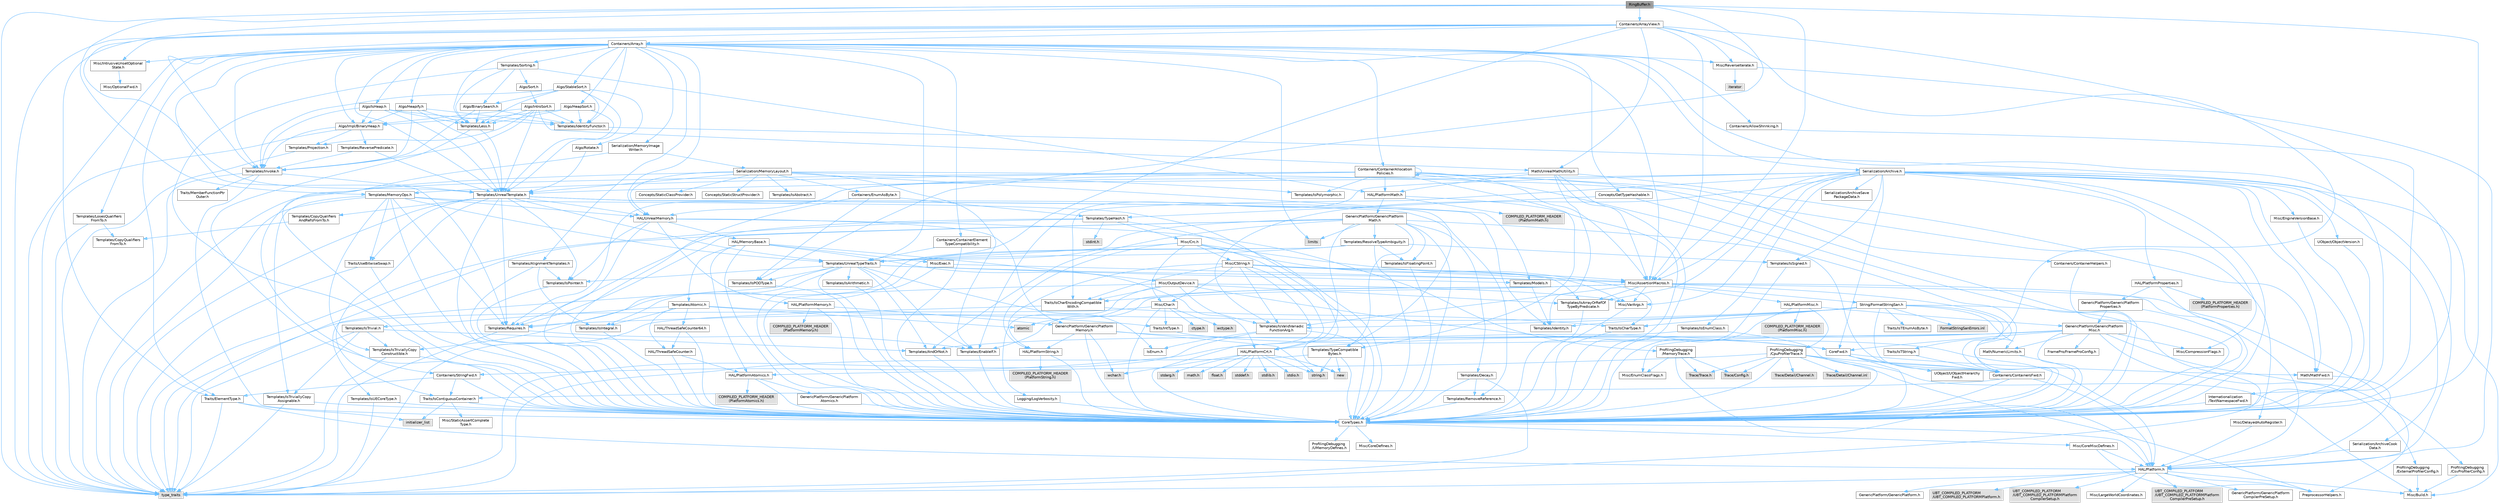 digraph "RingBuffer.h"
{
 // INTERACTIVE_SVG=YES
 // LATEX_PDF_SIZE
  bgcolor="transparent";
  edge [fontname=Helvetica,fontsize=10,labelfontname=Helvetica,labelfontsize=10];
  node [fontname=Helvetica,fontsize=10,shape=box,height=0.2,width=0.4];
  Node1 [id="Node000001",label="RingBuffer.h",height=0.2,width=0.4,color="gray40", fillcolor="grey60", style="filled", fontcolor="black",tooltip=" "];
  Node1 -> Node2 [id="edge1_Node000001_Node000002",color="steelblue1",style="solid",tooltip=" "];
  Node2 [id="Node000002",label="CoreTypes.h",height=0.2,width=0.4,color="grey40", fillcolor="white", style="filled",URL="$dc/dec/CoreTypes_8h.html",tooltip=" "];
  Node2 -> Node3 [id="edge2_Node000002_Node000003",color="steelblue1",style="solid",tooltip=" "];
  Node3 [id="Node000003",label="HAL/Platform.h",height=0.2,width=0.4,color="grey40", fillcolor="white", style="filled",URL="$d9/dd0/Platform_8h.html",tooltip=" "];
  Node3 -> Node4 [id="edge3_Node000003_Node000004",color="steelblue1",style="solid",tooltip=" "];
  Node4 [id="Node000004",label="Misc/Build.h",height=0.2,width=0.4,color="grey40", fillcolor="white", style="filled",URL="$d3/dbb/Build_8h.html",tooltip=" "];
  Node3 -> Node5 [id="edge4_Node000003_Node000005",color="steelblue1",style="solid",tooltip=" "];
  Node5 [id="Node000005",label="Misc/LargeWorldCoordinates.h",height=0.2,width=0.4,color="grey40", fillcolor="white", style="filled",URL="$d2/dcb/LargeWorldCoordinates_8h.html",tooltip=" "];
  Node3 -> Node6 [id="edge5_Node000003_Node000006",color="steelblue1",style="solid",tooltip=" "];
  Node6 [id="Node000006",label="type_traits",height=0.2,width=0.4,color="grey60", fillcolor="#E0E0E0", style="filled",tooltip=" "];
  Node3 -> Node7 [id="edge6_Node000003_Node000007",color="steelblue1",style="solid",tooltip=" "];
  Node7 [id="Node000007",label="PreprocessorHelpers.h",height=0.2,width=0.4,color="grey40", fillcolor="white", style="filled",URL="$db/ddb/PreprocessorHelpers_8h.html",tooltip=" "];
  Node3 -> Node8 [id="edge7_Node000003_Node000008",color="steelblue1",style="solid",tooltip=" "];
  Node8 [id="Node000008",label="UBT_COMPILED_PLATFORM\l/UBT_COMPILED_PLATFORMPlatform\lCompilerPreSetup.h",height=0.2,width=0.4,color="grey60", fillcolor="#E0E0E0", style="filled",tooltip=" "];
  Node3 -> Node9 [id="edge8_Node000003_Node000009",color="steelblue1",style="solid",tooltip=" "];
  Node9 [id="Node000009",label="GenericPlatform/GenericPlatform\lCompilerPreSetup.h",height=0.2,width=0.4,color="grey40", fillcolor="white", style="filled",URL="$d9/dc8/GenericPlatformCompilerPreSetup_8h.html",tooltip=" "];
  Node3 -> Node10 [id="edge9_Node000003_Node000010",color="steelblue1",style="solid",tooltip=" "];
  Node10 [id="Node000010",label="GenericPlatform/GenericPlatform.h",height=0.2,width=0.4,color="grey40", fillcolor="white", style="filled",URL="$d6/d84/GenericPlatform_8h.html",tooltip=" "];
  Node3 -> Node11 [id="edge10_Node000003_Node000011",color="steelblue1",style="solid",tooltip=" "];
  Node11 [id="Node000011",label="UBT_COMPILED_PLATFORM\l/UBT_COMPILED_PLATFORMPlatform.h",height=0.2,width=0.4,color="grey60", fillcolor="#E0E0E0", style="filled",tooltip=" "];
  Node3 -> Node12 [id="edge11_Node000003_Node000012",color="steelblue1",style="solid",tooltip=" "];
  Node12 [id="Node000012",label="UBT_COMPILED_PLATFORM\l/UBT_COMPILED_PLATFORMPlatform\lCompilerSetup.h",height=0.2,width=0.4,color="grey60", fillcolor="#E0E0E0", style="filled",tooltip=" "];
  Node2 -> Node13 [id="edge12_Node000002_Node000013",color="steelblue1",style="solid",tooltip=" "];
  Node13 [id="Node000013",label="ProfilingDebugging\l/UMemoryDefines.h",height=0.2,width=0.4,color="grey40", fillcolor="white", style="filled",URL="$d2/da2/UMemoryDefines_8h.html",tooltip=" "];
  Node2 -> Node14 [id="edge13_Node000002_Node000014",color="steelblue1",style="solid",tooltip=" "];
  Node14 [id="Node000014",label="Misc/CoreMiscDefines.h",height=0.2,width=0.4,color="grey40", fillcolor="white", style="filled",URL="$da/d38/CoreMiscDefines_8h.html",tooltip=" "];
  Node14 -> Node3 [id="edge14_Node000014_Node000003",color="steelblue1",style="solid",tooltip=" "];
  Node14 -> Node7 [id="edge15_Node000014_Node000007",color="steelblue1",style="solid",tooltip=" "];
  Node2 -> Node15 [id="edge16_Node000002_Node000015",color="steelblue1",style="solid",tooltip=" "];
  Node15 [id="Node000015",label="Misc/CoreDefines.h",height=0.2,width=0.4,color="grey40", fillcolor="white", style="filled",URL="$d3/dd2/CoreDefines_8h.html",tooltip=" "];
  Node1 -> Node16 [id="edge17_Node000001_Node000016",color="steelblue1",style="solid",tooltip=" "];
  Node16 [id="Node000016",label="Misc/AssertionMacros.h",height=0.2,width=0.4,color="grey40", fillcolor="white", style="filled",URL="$d0/dfa/AssertionMacros_8h.html",tooltip=" "];
  Node16 -> Node2 [id="edge18_Node000016_Node000002",color="steelblue1",style="solid",tooltip=" "];
  Node16 -> Node3 [id="edge19_Node000016_Node000003",color="steelblue1",style="solid",tooltip=" "];
  Node16 -> Node17 [id="edge20_Node000016_Node000017",color="steelblue1",style="solid",tooltip=" "];
  Node17 [id="Node000017",label="HAL/PlatformMisc.h",height=0.2,width=0.4,color="grey40", fillcolor="white", style="filled",URL="$d0/df5/PlatformMisc_8h.html",tooltip=" "];
  Node17 -> Node2 [id="edge21_Node000017_Node000002",color="steelblue1",style="solid",tooltip=" "];
  Node17 -> Node18 [id="edge22_Node000017_Node000018",color="steelblue1",style="solid",tooltip=" "];
  Node18 [id="Node000018",label="GenericPlatform/GenericPlatform\lMisc.h",height=0.2,width=0.4,color="grey40", fillcolor="white", style="filled",URL="$db/d9a/GenericPlatformMisc_8h.html",tooltip=" "];
  Node18 -> Node19 [id="edge23_Node000018_Node000019",color="steelblue1",style="solid",tooltip=" "];
  Node19 [id="Node000019",label="Containers/StringFwd.h",height=0.2,width=0.4,color="grey40", fillcolor="white", style="filled",URL="$df/d37/StringFwd_8h.html",tooltip=" "];
  Node19 -> Node2 [id="edge24_Node000019_Node000002",color="steelblue1",style="solid",tooltip=" "];
  Node19 -> Node20 [id="edge25_Node000019_Node000020",color="steelblue1",style="solid",tooltip=" "];
  Node20 [id="Node000020",label="Traits/ElementType.h",height=0.2,width=0.4,color="grey40", fillcolor="white", style="filled",URL="$d5/d4f/ElementType_8h.html",tooltip=" "];
  Node20 -> Node3 [id="edge26_Node000020_Node000003",color="steelblue1",style="solid",tooltip=" "];
  Node20 -> Node21 [id="edge27_Node000020_Node000021",color="steelblue1",style="solid",tooltip=" "];
  Node21 [id="Node000021",label="initializer_list",height=0.2,width=0.4,color="grey60", fillcolor="#E0E0E0", style="filled",tooltip=" "];
  Node20 -> Node6 [id="edge28_Node000020_Node000006",color="steelblue1",style="solid",tooltip=" "];
  Node19 -> Node22 [id="edge29_Node000019_Node000022",color="steelblue1",style="solid",tooltip=" "];
  Node22 [id="Node000022",label="Traits/IsContiguousContainer.h",height=0.2,width=0.4,color="grey40", fillcolor="white", style="filled",URL="$d5/d3c/IsContiguousContainer_8h.html",tooltip=" "];
  Node22 -> Node2 [id="edge30_Node000022_Node000002",color="steelblue1",style="solid",tooltip=" "];
  Node22 -> Node23 [id="edge31_Node000022_Node000023",color="steelblue1",style="solid",tooltip=" "];
  Node23 [id="Node000023",label="Misc/StaticAssertComplete\lType.h",height=0.2,width=0.4,color="grey40", fillcolor="white", style="filled",URL="$d5/d4e/StaticAssertCompleteType_8h.html",tooltip=" "];
  Node22 -> Node21 [id="edge32_Node000022_Node000021",color="steelblue1",style="solid",tooltip=" "];
  Node18 -> Node24 [id="edge33_Node000018_Node000024",color="steelblue1",style="solid",tooltip=" "];
  Node24 [id="Node000024",label="CoreFwd.h",height=0.2,width=0.4,color="grey40", fillcolor="white", style="filled",URL="$d1/d1e/CoreFwd_8h.html",tooltip=" "];
  Node24 -> Node2 [id="edge34_Node000024_Node000002",color="steelblue1",style="solid",tooltip=" "];
  Node24 -> Node25 [id="edge35_Node000024_Node000025",color="steelblue1",style="solid",tooltip=" "];
  Node25 [id="Node000025",label="Containers/ContainersFwd.h",height=0.2,width=0.4,color="grey40", fillcolor="white", style="filled",URL="$d4/d0a/ContainersFwd_8h.html",tooltip=" "];
  Node25 -> Node3 [id="edge36_Node000025_Node000003",color="steelblue1",style="solid",tooltip=" "];
  Node25 -> Node2 [id="edge37_Node000025_Node000002",color="steelblue1",style="solid",tooltip=" "];
  Node25 -> Node22 [id="edge38_Node000025_Node000022",color="steelblue1",style="solid",tooltip=" "];
  Node24 -> Node26 [id="edge39_Node000024_Node000026",color="steelblue1",style="solid",tooltip=" "];
  Node26 [id="Node000026",label="Math/MathFwd.h",height=0.2,width=0.4,color="grey40", fillcolor="white", style="filled",URL="$d2/d10/MathFwd_8h.html",tooltip=" "];
  Node26 -> Node3 [id="edge40_Node000026_Node000003",color="steelblue1",style="solid",tooltip=" "];
  Node24 -> Node27 [id="edge41_Node000024_Node000027",color="steelblue1",style="solid",tooltip=" "];
  Node27 [id="Node000027",label="UObject/UObjectHierarchy\lFwd.h",height=0.2,width=0.4,color="grey40", fillcolor="white", style="filled",URL="$d3/d13/UObjectHierarchyFwd_8h.html",tooltip=" "];
  Node18 -> Node2 [id="edge42_Node000018_Node000002",color="steelblue1",style="solid",tooltip=" "];
  Node18 -> Node28 [id="edge43_Node000018_Node000028",color="steelblue1",style="solid",tooltip=" "];
  Node28 [id="Node000028",label="FramePro/FrameProConfig.h",height=0.2,width=0.4,color="grey40", fillcolor="white", style="filled",URL="$d7/d90/FrameProConfig_8h.html",tooltip=" "];
  Node18 -> Node29 [id="edge44_Node000018_Node000029",color="steelblue1",style="solid",tooltip=" "];
  Node29 [id="Node000029",label="HAL/PlatformCrt.h",height=0.2,width=0.4,color="grey40", fillcolor="white", style="filled",URL="$d8/d75/PlatformCrt_8h.html",tooltip=" "];
  Node29 -> Node30 [id="edge45_Node000029_Node000030",color="steelblue1",style="solid",tooltip=" "];
  Node30 [id="Node000030",label="new",height=0.2,width=0.4,color="grey60", fillcolor="#E0E0E0", style="filled",tooltip=" "];
  Node29 -> Node31 [id="edge46_Node000029_Node000031",color="steelblue1",style="solid",tooltip=" "];
  Node31 [id="Node000031",label="wchar.h",height=0.2,width=0.4,color="grey60", fillcolor="#E0E0E0", style="filled",tooltip=" "];
  Node29 -> Node32 [id="edge47_Node000029_Node000032",color="steelblue1",style="solid",tooltip=" "];
  Node32 [id="Node000032",label="stddef.h",height=0.2,width=0.4,color="grey60", fillcolor="#E0E0E0", style="filled",tooltip=" "];
  Node29 -> Node33 [id="edge48_Node000029_Node000033",color="steelblue1",style="solid",tooltip=" "];
  Node33 [id="Node000033",label="stdlib.h",height=0.2,width=0.4,color="grey60", fillcolor="#E0E0E0", style="filled",tooltip=" "];
  Node29 -> Node34 [id="edge49_Node000029_Node000034",color="steelblue1",style="solid",tooltip=" "];
  Node34 [id="Node000034",label="stdio.h",height=0.2,width=0.4,color="grey60", fillcolor="#E0E0E0", style="filled",tooltip=" "];
  Node29 -> Node35 [id="edge50_Node000029_Node000035",color="steelblue1",style="solid",tooltip=" "];
  Node35 [id="Node000035",label="stdarg.h",height=0.2,width=0.4,color="grey60", fillcolor="#E0E0E0", style="filled",tooltip=" "];
  Node29 -> Node36 [id="edge51_Node000029_Node000036",color="steelblue1",style="solid",tooltip=" "];
  Node36 [id="Node000036",label="math.h",height=0.2,width=0.4,color="grey60", fillcolor="#E0E0E0", style="filled",tooltip=" "];
  Node29 -> Node37 [id="edge52_Node000029_Node000037",color="steelblue1",style="solid",tooltip=" "];
  Node37 [id="Node000037",label="float.h",height=0.2,width=0.4,color="grey60", fillcolor="#E0E0E0", style="filled",tooltip=" "];
  Node29 -> Node38 [id="edge53_Node000029_Node000038",color="steelblue1",style="solid",tooltip=" "];
  Node38 [id="Node000038",label="string.h",height=0.2,width=0.4,color="grey60", fillcolor="#E0E0E0", style="filled",tooltip=" "];
  Node18 -> Node39 [id="edge54_Node000018_Node000039",color="steelblue1",style="solid",tooltip=" "];
  Node39 [id="Node000039",label="Math/NumericLimits.h",height=0.2,width=0.4,color="grey40", fillcolor="white", style="filled",URL="$df/d1b/NumericLimits_8h.html",tooltip=" "];
  Node39 -> Node2 [id="edge55_Node000039_Node000002",color="steelblue1",style="solid",tooltip=" "];
  Node18 -> Node40 [id="edge56_Node000018_Node000040",color="steelblue1",style="solid",tooltip=" "];
  Node40 [id="Node000040",label="Misc/CompressionFlags.h",height=0.2,width=0.4,color="grey40", fillcolor="white", style="filled",URL="$d9/d76/CompressionFlags_8h.html",tooltip=" "];
  Node18 -> Node41 [id="edge57_Node000018_Node000041",color="steelblue1",style="solid",tooltip=" "];
  Node41 [id="Node000041",label="Misc/EnumClassFlags.h",height=0.2,width=0.4,color="grey40", fillcolor="white", style="filled",URL="$d8/de7/EnumClassFlags_8h.html",tooltip=" "];
  Node18 -> Node42 [id="edge58_Node000018_Node000042",color="steelblue1",style="solid",tooltip=" "];
  Node42 [id="Node000042",label="ProfilingDebugging\l/CsvProfilerConfig.h",height=0.2,width=0.4,color="grey40", fillcolor="white", style="filled",URL="$d3/d88/CsvProfilerConfig_8h.html",tooltip=" "];
  Node42 -> Node4 [id="edge59_Node000042_Node000004",color="steelblue1",style="solid",tooltip=" "];
  Node18 -> Node43 [id="edge60_Node000018_Node000043",color="steelblue1",style="solid",tooltip=" "];
  Node43 [id="Node000043",label="ProfilingDebugging\l/ExternalProfilerConfig.h",height=0.2,width=0.4,color="grey40", fillcolor="white", style="filled",URL="$d3/dbb/ExternalProfilerConfig_8h.html",tooltip=" "];
  Node43 -> Node4 [id="edge61_Node000043_Node000004",color="steelblue1",style="solid",tooltip=" "];
  Node17 -> Node44 [id="edge62_Node000017_Node000044",color="steelblue1",style="solid",tooltip=" "];
  Node44 [id="Node000044",label="COMPILED_PLATFORM_HEADER\l(PlatformMisc.h)",height=0.2,width=0.4,color="grey60", fillcolor="#E0E0E0", style="filled",tooltip=" "];
  Node17 -> Node45 [id="edge63_Node000017_Node000045",color="steelblue1",style="solid",tooltip=" "];
  Node45 [id="Node000045",label="ProfilingDebugging\l/CpuProfilerTrace.h",height=0.2,width=0.4,color="grey40", fillcolor="white", style="filled",URL="$da/dcb/CpuProfilerTrace_8h.html",tooltip=" "];
  Node45 -> Node2 [id="edge64_Node000045_Node000002",color="steelblue1",style="solid",tooltip=" "];
  Node45 -> Node25 [id="edge65_Node000045_Node000025",color="steelblue1",style="solid",tooltip=" "];
  Node45 -> Node46 [id="edge66_Node000045_Node000046",color="steelblue1",style="solid",tooltip=" "];
  Node46 [id="Node000046",label="HAL/PlatformAtomics.h",height=0.2,width=0.4,color="grey40", fillcolor="white", style="filled",URL="$d3/d36/PlatformAtomics_8h.html",tooltip=" "];
  Node46 -> Node2 [id="edge67_Node000046_Node000002",color="steelblue1",style="solid",tooltip=" "];
  Node46 -> Node47 [id="edge68_Node000046_Node000047",color="steelblue1",style="solid",tooltip=" "];
  Node47 [id="Node000047",label="GenericPlatform/GenericPlatform\lAtomics.h",height=0.2,width=0.4,color="grey40", fillcolor="white", style="filled",URL="$da/d72/GenericPlatformAtomics_8h.html",tooltip=" "];
  Node47 -> Node2 [id="edge69_Node000047_Node000002",color="steelblue1",style="solid",tooltip=" "];
  Node46 -> Node48 [id="edge70_Node000046_Node000048",color="steelblue1",style="solid",tooltip=" "];
  Node48 [id="Node000048",label="COMPILED_PLATFORM_HEADER\l(PlatformAtomics.h)",height=0.2,width=0.4,color="grey60", fillcolor="#E0E0E0", style="filled",tooltip=" "];
  Node45 -> Node7 [id="edge71_Node000045_Node000007",color="steelblue1",style="solid",tooltip=" "];
  Node45 -> Node4 [id="edge72_Node000045_Node000004",color="steelblue1",style="solid",tooltip=" "];
  Node45 -> Node49 [id="edge73_Node000045_Node000049",color="steelblue1",style="solid",tooltip=" "];
  Node49 [id="Node000049",label="Trace/Config.h",height=0.2,width=0.4,color="grey60", fillcolor="#E0E0E0", style="filled",tooltip=" "];
  Node45 -> Node50 [id="edge74_Node000045_Node000050",color="steelblue1",style="solid",tooltip=" "];
  Node50 [id="Node000050",label="Trace/Detail/Channel.h",height=0.2,width=0.4,color="grey60", fillcolor="#E0E0E0", style="filled",tooltip=" "];
  Node45 -> Node51 [id="edge75_Node000045_Node000051",color="steelblue1",style="solid",tooltip=" "];
  Node51 [id="Node000051",label="Trace/Detail/Channel.inl",height=0.2,width=0.4,color="grey60", fillcolor="#E0E0E0", style="filled",tooltip=" "];
  Node45 -> Node52 [id="edge76_Node000045_Node000052",color="steelblue1",style="solid",tooltip=" "];
  Node52 [id="Node000052",label="Trace/Trace.h",height=0.2,width=0.4,color="grey60", fillcolor="#E0E0E0", style="filled",tooltip=" "];
  Node16 -> Node7 [id="edge77_Node000016_Node000007",color="steelblue1",style="solid",tooltip=" "];
  Node16 -> Node53 [id="edge78_Node000016_Node000053",color="steelblue1",style="solid",tooltip=" "];
  Node53 [id="Node000053",label="Templates/EnableIf.h",height=0.2,width=0.4,color="grey40", fillcolor="white", style="filled",URL="$d7/d60/EnableIf_8h.html",tooltip=" "];
  Node53 -> Node2 [id="edge79_Node000053_Node000002",color="steelblue1",style="solid",tooltip=" "];
  Node16 -> Node54 [id="edge80_Node000016_Node000054",color="steelblue1",style="solid",tooltip=" "];
  Node54 [id="Node000054",label="Templates/IsArrayOrRefOf\lTypeByPredicate.h",height=0.2,width=0.4,color="grey40", fillcolor="white", style="filled",URL="$d6/da1/IsArrayOrRefOfTypeByPredicate_8h.html",tooltip=" "];
  Node54 -> Node2 [id="edge81_Node000054_Node000002",color="steelblue1",style="solid",tooltip=" "];
  Node16 -> Node55 [id="edge82_Node000016_Node000055",color="steelblue1",style="solid",tooltip=" "];
  Node55 [id="Node000055",label="Templates/IsValidVariadic\lFunctionArg.h",height=0.2,width=0.4,color="grey40", fillcolor="white", style="filled",URL="$d0/dc8/IsValidVariadicFunctionArg_8h.html",tooltip=" "];
  Node55 -> Node2 [id="edge83_Node000055_Node000002",color="steelblue1",style="solid",tooltip=" "];
  Node55 -> Node56 [id="edge84_Node000055_Node000056",color="steelblue1",style="solid",tooltip=" "];
  Node56 [id="Node000056",label="IsEnum.h",height=0.2,width=0.4,color="grey40", fillcolor="white", style="filled",URL="$d4/de5/IsEnum_8h.html",tooltip=" "];
  Node55 -> Node6 [id="edge85_Node000055_Node000006",color="steelblue1",style="solid",tooltip=" "];
  Node16 -> Node57 [id="edge86_Node000016_Node000057",color="steelblue1",style="solid",tooltip=" "];
  Node57 [id="Node000057",label="Traits/IsCharEncodingCompatible\lWith.h",height=0.2,width=0.4,color="grey40", fillcolor="white", style="filled",URL="$df/dd1/IsCharEncodingCompatibleWith_8h.html",tooltip=" "];
  Node57 -> Node6 [id="edge87_Node000057_Node000006",color="steelblue1",style="solid",tooltip=" "];
  Node57 -> Node58 [id="edge88_Node000057_Node000058",color="steelblue1",style="solid",tooltip=" "];
  Node58 [id="Node000058",label="Traits/IsCharType.h",height=0.2,width=0.4,color="grey40", fillcolor="white", style="filled",URL="$db/d51/IsCharType_8h.html",tooltip=" "];
  Node58 -> Node2 [id="edge89_Node000058_Node000002",color="steelblue1",style="solid",tooltip=" "];
  Node16 -> Node59 [id="edge90_Node000016_Node000059",color="steelblue1",style="solid",tooltip=" "];
  Node59 [id="Node000059",label="Misc/VarArgs.h",height=0.2,width=0.4,color="grey40", fillcolor="white", style="filled",URL="$d5/d6f/VarArgs_8h.html",tooltip=" "];
  Node59 -> Node2 [id="edge91_Node000059_Node000002",color="steelblue1",style="solid",tooltip=" "];
  Node16 -> Node60 [id="edge92_Node000016_Node000060",color="steelblue1",style="solid",tooltip=" "];
  Node60 [id="Node000060",label="String/FormatStringSan.h",height=0.2,width=0.4,color="grey40", fillcolor="white", style="filled",URL="$d3/d8b/FormatStringSan_8h.html",tooltip=" "];
  Node60 -> Node6 [id="edge93_Node000060_Node000006",color="steelblue1",style="solid",tooltip=" "];
  Node60 -> Node2 [id="edge94_Node000060_Node000002",color="steelblue1",style="solid",tooltip=" "];
  Node60 -> Node61 [id="edge95_Node000060_Node000061",color="steelblue1",style="solid",tooltip=" "];
  Node61 [id="Node000061",label="Templates/Requires.h",height=0.2,width=0.4,color="grey40", fillcolor="white", style="filled",URL="$dc/d96/Requires_8h.html",tooltip=" "];
  Node61 -> Node53 [id="edge96_Node000061_Node000053",color="steelblue1",style="solid",tooltip=" "];
  Node61 -> Node6 [id="edge97_Node000061_Node000006",color="steelblue1",style="solid",tooltip=" "];
  Node60 -> Node62 [id="edge98_Node000060_Node000062",color="steelblue1",style="solid",tooltip=" "];
  Node62 [id="Node000062",label="Templates/Identity.h",height=0.2,width=0.4,color="grey40", fillcolor="white", style="filled",URL="$d0/dd5/Identity_8h.html",tooltip=" "];
  Node60 -> Node55 [id="edge99_Node000060_Node000055",color="steelblue1",style="solid",tooltip=" "];
  Node60 -> Node58 [id="edge100_Node000060_Node000058",color="steelblue1",style="solid",tooltip=" "];
  Node60 -> Node63 [id="edge101_Node000060_Node000063",color="steelblue1",style="solid",tooltip=" "];
  Node63 [id="Node000063",label="Traits/IsTEnumAsByte.h",height=0.2,width=0.4,color="grey40", fillcolor="white", style="filled",URL="$d1/de6/IsTEnumAsByte_8h.html",tooltip=" "];
  Node60 -> Node64 [id="edge102_Node000060_Node000064",color="steelblue1",style="solid",tooltip=" "];
  Node64 [id="Node000064",label="Traits/IsTString.h",height=0.2,width=0.4,color="grey40", fillcolor="white", style="filled",URL="$d0/df8/IsTString_8h.html",tooltip=" "];
  Node64 -> Node25 [id="edge103_Node000064_Node000025",color="steelblue1",style="solid",tooltip=" "];
  Node60 -> Node25 [id="edge104_Node000060_Node000025",color="steelblue1",style="solid",tooltip=" "];
  Node60 -> Node65 [id="edge105_Node000060_Node000065",color="steelblue1",style="solid",tooltip=" "];
  Node65 [id="Node000065",label="FormatStringSanErrors.inl",height=0.2,width=0.4,color="grey60", fillcolor="#E0E0E0", style="filled",tooltip=" "];
  Node16 -> Node66 [id="edge106_Node000016_Node000066",color="steelblue1",style="solid",tooltip=" "];
  Node66 [id="Node000066",label="atomic",height=0.2,width=0.4,color="grey60", fillcolor="#E0E0E0", style="filled",tooltip=" "];
  Node1 -> Node67 [id="edge107_Node000001_Node000067",color="steelblue1",style="solid",tooltip=" "];
  Node67 [id="Node000067",label="Containers/ArrayView.h",height=0.2,width=0.4,color="grey40", fillcolor="white", style="filled",URL="$d7/df4/ArrayView_8h.html",tooltip=" "];
  Node67 -> Node2 [id="edge108_Node000067_Node000002",color="steelblue1",style="solid",tooltip=" "];
  Node67 -> Node25 [id="edge109_Node000067_Node000025",color="steelblue1",style="solid",tooltip=" "];
  Node67 -> Node16 [id="edge110_Node000067_Node000016",color="steelblue1",style="solid",tooltip=" "];
  Node67 -> Node68 [id="edge111_Node000067_Node000068",color="steelblue1",style="solid",tooltip=" "];
  Node68 [id="Node000068",label="Misc/ReverseIterate.h",height=0.2,width=0.4,color="grey40", fillcolor="white", style="filled",URL="$db/de3/ReverseIterate_8h.html",tooltip=" "];
  Node68 -> Node3 [id="edge112_Node000068_Node000003",color="steelblue1",style="solid",tooltip=" "];
  Node68 -> Node69 [id="edge113_Node000068_Node000069",color="steelblue1",style="solid",tooltip=" "];
  Node69 [id="Node000069",label="iterator",height=0.2,width=0.4,color="grey60", fillcolor="#E0E0E0", style="filled",tooltip=" "];
  Node67 -> Node70 [id="edge114_Node000067_Node000070",color="steelblue1",style="solid",tooltip=" "];
  Node70 [id="Node000070",label="Misc/IntrusiveUnsetOptional\lState.h",height=0.2,width=0.4,color="grey40", fillcolor="white", style="filled",URL="$d2/d0a/IntrusiveUnsetOptionalState_8h.html",tooltip=" "];
  Node70 -> Node71 [id="edge115_Node000070_Node000071",color="steelblue1",style="solid",tooltip=" "];
  Node71 [id="Node000071",label="Misc/OptionalFwd.h",height=0.2,width=0.4,color="grey40", fillcolor="white", style="filled",URL="$dc/d50/OptionalFwd_8h.html",tooltip=" "];
  Node67 -> Node72 [id="edge116_Node000067_Node000072",color="steelblue1",style="solid",tooltip=" "];
  Node72 [id="Node000072",label="Templates/Invoke.h",height=0.2,width=0.4,color="grey40", fillcolor="white", style="filled",URL="$d7/deb/Invoke_8h.html",tooltip=" "];
  Node72 -> Node2 [id="edge117_Node000072_Node000002",color="steelblue1",style="solid",tooltip=" "];
  Node72 -> Node73 [id="edge118_Node000072_Node000073",color="steelblue1",style="solid",tooltip=" "];
  Node73 [id="Node000073",label="Traits/MemberFunctionPtr\lOuter.h",height=0.2,width=0.4,color="grey40", fillcolor="white", style="filled",URL="$db/da7/MemberFunctionPtrOuter_8h.html",tooltip=" "];
  Node72 -> Node74 [id="edge119_Node000072_Node000074",color="steelblue1",style="solid",tooltip=" "];
  Node74 [id="Node000074",label="Templates/UnrealTemplate.h",height=0.2,width=0.4,color="grey40", fillcolor="white", style="filled",URL="$d4/d24/UnrealTemplate_8h.html",tooltip=" "];
  Node74 -> Node2 [id="edge120_Node000074_Node000002",color="steelblue1",style="solid",tooltip=" "];
  Node74 -> Node75 [id="edge121_Node000074_Node000075",color="steelblue1",style="solid",tooltip=" "];
  Node75 [id="Node000075",label="Templates/IsPointer.h",height=0.2,width=0.4,color="grey40", fillcolor="white", style="filled",URL="$d7/d05/IsPointer_8h.html",tooltip=" "];
  Node75 -> Node2 [id="edge122_Node000075_Node000002",color="steelblue1",style="solid",tooltip=" "];
  Node74 -> Node76 [id="edge123_Node000074_Node000076",color="steelblue1",style="solid",tooltip=" "];
  Node76 [id="Node000076",label="HAL/UnrealMemory.h",height=0.2,width=0.4,color="grey40", fillcolor="white", style="filled",URL="$d9/d96/UnrealMemory_8h.html",tooltip=" "];
  Node76 -> Node2 [id="edge124_Node000076_Node000002",color="steelblue1",style="solid",tooltip=" "];
  Node76 -> Node77 [id="edge125_Node000076_Node000077",color="steelblue1",style="solid",tooltip=" "];
  Node77 [id="Node000077",label="GenericPlatform/GenericPlatform\lMemory.h",height=0.2,width=0.4,color="grey40", fillcolor="white", style="filled",URL="$dd/d22/GenericPlatformMemory_8h.html",tooltip=" "];
  Node77 -> Node24 [id="edge126_Node000077_Node000024",color="steelblue1",style="solid",tooltip=" "];
  Node77 -> Node2 [id="edge127_Node000077_Node000002",color="steelblue1",style="solid",tooltip=" "];
  Node77 -> Node78 [id="edge128_Node000077_Node000078",color="steelblue1",style="solid",tooltip=" "];
  Node78 [id="Node000078",label="HAL/PlatformString.h",height=0.2,width=0.4,color="grey40", fillcolor="white", style="filled",URL="$db/db5/PlatformString_8h.html",tooltip=" "];
  Node78 -> Node2 [id="edge129_Node000078_Node000002",color="steelblue1",style="solid",tooltip=" "];
  Node78 -> Node79 [id="edge130_Node000078_Node000079",color="steelblue1",style="solid",tooltip=" "];
  Node79 [id="Node000079",label="COMPILED_PLATFORM_HEADER\l(PlatformString.h)",height=0.2,width=0.4,color="grey60", fillcolor="#E0E0E0", style="filled",tooltip=" "];
  Node77 -> Node38 [id="edge131_Node000077_Node000038",color="steelblue1",style="solid",tooltip=" "];
  Node77 -> Node31 [id="edge132_Node000077_Node000031",color="steelblue1",style="solid",tooltip=" "];
  Node76 -> Node80 [id="edge133_Node000076_Node000080",color="steelblue1",style="solid",tooltip=" "];
  Node80 [id="Node000080",label="HAL/MemoryBase.h",height=0.2,width=0.4,color="grey40", fillcolor="white", style="filled",URL="$d6/d9f/MemoryBase_8h.html",tooltip=" "];
  Node80 -> Node2 [id="edge134_Node000080_Node000002",color="steelblue1",style="solid",tooltip=" "];
  Node80 -> Node46 [id="edge135_Node000080_Node000046",color="steelblue1",style="solid",tooltip=" "];
  Node80 -> Node29 [id="edge136_Node000080_Node000029",color="steelblue1",style="solid",tooltip=" "];
  Node80 -> Node81 [id="edge137_Node000080_Node000081",color="steelblue1",style="solid",tooltip=" "];
  Node81 [id="Node000081",label="Misc/Exec.h",height=0.2,width=0.4,color="grey40", fillcolor="white", style="filled",URL="$de/ddb/Exec_8h.html",tooltip=" "];
  Node81 -> Node2 [id="edge138_Node000081_Node000002",color="steelblue1",style="solid",tooltip=" "];
  Node81 -> Node16 [id="edge139_Node000081_Node000016",color="steelblue1",style="solid",tooltip=" "];
  Node80 -> Node82 [id="edge140_Node000080_Node000082",color="steelblue1",style="solid",tooltip=" "];
  Node82 [id="Node000082",label="Misc/OutputDevice.h",height=0.2,width=0.4,color="grey40", fillcolor="white", style="filled",URL="$d7/d32/OutputDevice_8h.html",tooltip=" "];
  Node82 -> Node24 [id="edge141_Node000082_Node000024",color="steelblue1",style="solid",tooltip=" "];
  Node82 -> Node2 [id="edge142_Node000082_Node000002",color="steelblue1",style="solid",tooltip=" "];
  Node82 -> Node83 [id="edge143_Node000082_Node000083",color="steelblue1",style="solid",tooltip=" "];
  Node83 [id="Node000083",label="Logging/LogVerbosity.h",height=0.2,width=0.4,color="grey40", fillcolor="white", style="filled",URL="$d2/d8f/LogVerbosity_8h.html",tooltip=" "];
  Node83 -> Node2 [id="edge144_Node000083_Node000002",color="steelblue1",style="solid",tooltip=" "];
  Node82 -> Node59 [id="edge145_Node000082_Node000059",color="steelblue1",style="solid",tooltip=" "];
  Node82 -> Node54 [id="edge146_Node000082_Node000054",color="steelblue1",style="solid",tooltip=" "];
  Node82 -> Node55 [id="edge147_Node000082_Node000055",color="steelblue1",style="solid",tooltip=" "];
  Node82 -> Node57 [id="edge148_Node000082_Node000057",color="steelblue1",style="solid",tooltip=" "];
  Node80 -> Node84 [id="edge149_Node000080_Node000084",color="steelblue1",style="solid",tooltip=" "];
  Node84 [id="Node000084",label="Templates/Atomic.h",height=0.2,width=0.4,color="grey40", fillcolor="white", style="filled",URL="$d3/d91/Atomic_8h.html",tooltip=" "];
  Node84 -> Node85 [id="edge150_Node000084_Node000085",color="steelblue1",style="solid",tooltip=" "];
  Node85 [id="Node000085",label="HAL/ThreadSafeCounter.h",height=0.2,width=0.4,color="grey40", fillcolor="white", style="filled",URL="$dc/dc9/ThreadSafeCounter_8h.html",tooltip=" "];
  Node85 -> Node2 [id="edge151_Node000085_Node000002",color="steelblue1",style="solid",tooltip=" "];
  Node85 -> Node46 [id="edge152_Node000085_Node000046",color="steelblue1",style="solid",tooltip=" "];
  Node84 -> Node86 [id="edge153_Node000084_Node000086",color="steelblue1",style="solid",tooltip=" "];
  Node86 [id="Node000086",label="HAL/ThreadSafeCounter64.h",height=0.2,width=0.4,color="grey40", fillcolor="white", style="filled",URL="$d0/d12/ThreadSafeCounter64_8h.html",tooltip=" "];
  Node86 -> Node2 [id="edge154_Node000086_Node000002",color="steelblue1",style="solid",tooltip=" "];
  Node86 -> Node85 [id="edge155_Node000086_Node000085",color="steelblue1",style="solid",tooltip=" "];
  Node84 -> Node87 [id="edge156_Node000084_Node000087",color="steelblue1",style="solid",tooltip=" "];
  Node87 [id="Node000087",label="Templates/IsIntegral.h",height=0.2,width=0.4,color="grey40", fillcolor="white", style="filled",URL="$da/d64/IsIntegral_8h.html",tooltip=" "];
  Node87 -> Node2 [id="edge157_Node000087_Node000002",color="steelblue1",style="solid",tooltip=" "];
  Node84 -> Node88 [id="edge158_Node000084_Node000088",color="steelblue1",style="solid",tooltip=" "];
  Node88 [id="Node000088",label="Templates/IsTrivial.h",height=0.2,width=0.4,color="grey40", fillcolor="white", style="filled",URL="$da/d4c/IsTrivial_8h.html",tooltip=" "];
  Node88 -> Node89 [id="edge159_Node000088_Node000089",color="steelblue1",style="solid",tooltip=" "];
  Node89 [id="Node000089",label="Templates/AndOrNot.h",height=0.2,width=0.4,color="grey40", fillcolor="white", style="filled",URL="$db/d0a/AndOrNot_8h.html",tooltip=" "];
  Node89 -> Node2 [id="edge160_Node000089_Node000002",color="steelblue1",style="solid",tooltip=" "];
  Node88 -> Node90 [id="edge161_Node000088_Node000090",color="steelblue1",style="solid",tooltip=" "];
  Node90 [id="Node000090",label="Templates/IsTriviallyCopy\lConstructible.h",height=0.2,width=0.4,color="grey40", fillcolor="white", style="filled",URL="$d3/d78/IsTriviallyCopyConstructible_8h.html",tooltip=" "];
  Node90 -> Node2 [id="edge162_Node000090_Node000002",color="steelblue1",style="solid",tooltip=" "];
  Node90 -> Node6 [id="edge163_Node000090_Node000006",color="steelblue1",style="solid",tooltip=" "];
  Node88 -> Node91 [id="edge164_Node000088_Node000091",color="steelblue1",style="solid",tooltip=" "];
  Node91 [id="Node000091",label="Templates/IsTriviallyCopy\lAssignable.h",height=0.2,width=0.4,color="grey40", fillcolor="white", style="filled",URL="$d2/df2/IsTriviallyCopyAssignable_8h.html",tooltip=" "];
  Node91 -> Node2 [id="edge165_Node000091_Node000002",color="steelblue1",style="solid",tooltip=" "];
  Node91 -> Node6 [id="edge166_Node000091_Node000006",color="steelblue1",style="solid",tooltip=" "];
  Node88 -> Node6 [id="edge167_Node000088_Node000006",color="steelblue1",style="solid",tooltip=" "];
  Node84 -> Node92 [id="edge168_Node000084_Node000092",color="steelblue1",style="solid",tooltip=" "];
  Node92 [id="Node000092",label="Traits/IntType.h",height=0.2,width=0.4,color="grey40", fillcolor="white", style="filled",URL="$d7/deb/IntType_8h.html",tooltip=" "];
  Node92 -> Node3 [id="edge169_Node000092_Node000003",color="steelblue1",style="solid",tooltip=" "];
  Node84 -> Node66 [id="edge170_Node000084_Node000066",color="steelblue1",style="solid",tooltip=" "];
  Node76 -> Node93 [id="edge171_Node000076_Node000093",color="steelblue1",style="solid",tooltip=" "];
  Node93 [id="Node000093",label="HAL/PlatformMemory.h",height=0.2,width=0.4,color="grey40", fillcolor="white", style="filled",URL="$de/d68/PlatformMemory_8h.html",tooltip=" "];
  Node93 -> Node2 [id="edge172_Node000093_Node000002",color="steelblue1",style="solid",tooltip=" "];
  Node93 -> Node77 [id="edge173_Node000093_Node000077",color="steelblue1",style="solid",tooltip=" "];
  Node93 -> Node94 [id="edge174_Node000093_Node000094",color="steelblue1",style="solid",tooltip=" "];
  Node94 [id="Node000094",label="COMPILED_PLATFORM_HEADER\l(PlatformMemory.h)",height=0.2,width=0.4,color="grey60", fillcolor="#E0E0E0", style="filled",tooltip=" "];
  Node76 -> Node95 [id="edge175_Node000076_Node000095",color="steelblue1",style="solid",tooltip=" "];
  Node95 [id="Node000095",label="ProfilingDebugging\l/MemoryTrace.h",height=0.2,width=0.4,color="grey40", fillcolor="white", style="filled",URL="$da/dd7/MemoryTrace_8h.html",tooltip=" "];
  Node95 -> Node3 [id="edge176_Node000095_Node000003",color="steelblue1",style="solid",tooltip=" "];
  Node95 -> Node41 [id="edge177_Node000095_Node000041",color="steelblue1",style="solid",tooltip=" "];
  Node95 -> Node49 [id="edge178_Node000095_Node000049",color="steelblue1",style="solid",tooltip=" "];
  Node95 -> Node52 [id="edge179_Node000095_Node000052",color="steelblue1",style="solid",tooltip=" "];
  Node76 -> Node75 [id="edge180_Node000076_Node000075",color="steelblue1",style="solid",tooltip=" "];
  Node74 -> Node96 [id="edge181_Node000074_Node000096",color="steelblue1",style="solid",tooltip=" "];
  Node96 [id="Node000096",label="Templates/CopyQualifiers\lAndRefsFromTo.h",height=0.2,width=0.4,color="grey40", fillcolor="white", style="filled",URL="$d3/db3/CopyQualifiersAndRefsFromTo_8h.html",tooltip=" "];
  Node96 -> Node97 [id="edge182_Node000096_Node000097",color="steelblue1",style="solid",tooltip=" "];
  Node97 [id="Node000097",label="Templates/CopyQualifiers\lFromTo.h",height=0.2,width=0.4,color="grey40", fillcolor="white", style="filled",URL="$d5/db4/CopyQualifiersFromTo_8h.html",tooltip=" "];
  Node74 -> Node98 [id="edge183_Node000074_Node000098",color="steelblue1",style="solid",tooltip=" "];
  Node98 [id="Node000098",label="Templates/UnrealTypeTraits.h",height=0.2,width=0.4,color="grey40", fillcolor="white", style="filled",URL="$d2/d2d/UnrealTypeTraits_8h.html",tooltip=" "];
  Node98 -> Node2 [id="edge184_Node000098_Node000002",color="steelblue1",style="solid",tooltip=" "];
  Node98 -> Node75 [id="edge185_Node000098_Node000075",color="steelblue1",style="solid",tooltip=" "];
  Node98 -> Node16 [id="edge186_Node000098_Node000016",color="steelblue1",style="solid",tooltip=" "];
  Node98 -> Node89 [id="edge187_Node000098_Node000089",color="steelblue1",style="solid",tooltip=" "];
  Node98 -> Node53 [id="edge188_Node000098_Node000053",color="steelblue1",style="solid",tooltip=" "];
  Node98 -> Node99 [id="edge189_Node000098_Node000099",color="steelblue1",style="solid",tooltip=" "];
  Node99 [id="Node000099",label="Templates/IsArithmetic.h",height=0.2,width=0.4,color="grey40", fillcolor="white", style="filled",URL="$d2/d5d/IsArithmetic_8h.html",tooltip=" "];
  Node99 -> Node2 [id="edge190_Node000099_Node000002",color="steelblue1",style="solid",tooltip=" "];
  Node98 -> Node56 [id="edge191_Node000098_Node000056",color="steelblue1",style="solid",tooltip=" "];
  Node98 -> Node100 [id="edge192_Node000098_Node000100",color="steelblue1",style="solid",tooltip=" "];
  Node100 [id="Node000100",label="Templates/Models.h",height=0.2,width=0.4,color="grey40", fillcolor="white", style="filled",URL="$d3/d0c/Models_8h.html",tooltip=" "];
  Node100 -> Node62 [id="edge193_Node000100_Node000062",color="steelblue1",style="solid",tooltip=" "];
  Node98 -> Node101 [id="edge194_Node000098_Node000101",color="steelblue1",style="solid",tooltip=" "];
  Node101 [id="Node000101",label="Templates/IsPODType.h",height=0.2,width=0.4,color="grey40", fillcolor="white", style="filled",URL="$d7/db1/IsPODType_8h.html",tooltip=" "];
  Node101 -> Node2 [id="edge195_Node000101_Node000002",color="steelblue1",style="solid",tooltip=" "];
  Node98 -> Node102 [id="edge196_Node000098_Node000102",color="steelblue1",style="solid",tooltip=" "];
  Node102 [id="Node000102",label="Templates/IsUECoreType.h",height=0.2,width=0.4,color="grey40", fillcolor="white", style="filled",URL="$d1/db8/IsUECoreType_8h.html",tooltip=" "];
  Node102 -> Node2 [id="edge197_Node000102_Node000002",color="steelblue1",style="solid",tooltip=" "];
  Node102 -> Node6 [id="edge198_Node000102_Node000006",color="steelblue1",style="solid",tooltip=" "];
  Node98 -> Node90 [id="edge199_Node000098_Node000090",color="steelblue1",style="solid",tooltip=" "];
  Node74 -> Node103 [id="edge200_Node000074_Node000103",color="steelblue1",style="solid",tooltip=" "];
  Node103 [id="Node000103",label="Templates/RemoveReference.h",height=0.2,width=0.4,color="grey40", fillcolor="white", style="filled",URL="$da/dbe/RemoveReference_8h.html",tooltip=" "];
  Node103 -> Node2 [id="edge201_Node000103_Node000002",color="steelblue1",style="solid",tooltip=" "];
  Node74 -> Node61 [id="edge202_Node000074_Node000061",color="steelblue1",style="solid",tooltip=" "];
  Node74 -> Node104 [id="edge203_Node000074_Node000104",color="steelblue1",style="solid",tooltip=" "];
  Node104 [id="Node000104",label="Templates/TypeCompatible\lBytes.h",height=0.2,width=0.4,color="grey40", fillcolor="white", style="filled",URL="$df/d0a/TypeCompatibleBytes_8h.html",tooltip=" "];
  Node104 -> Node2 [id="edge204_Node000104_Node000002",color="steelblue1",style="solid",tooltip=" "];
  Node104 -> Node38 [id="edge205_Node000104_Node000038",color="steelblue1",style="solid",tooltip=" "];
  Node104 -> Node30 [id="edge206_Node000104_Node000030",color="steelblue1",style="solid",tooltip=" "];
  Node104 -> Node6 [id="edge207_Node000104_Node000006",color="steelblue1",style="solid",tooltip=" "];
  Node74 -> Node62 [id="edge208_Node000074_Node000062",color="steelblue1",style="solid",tooltip=" "];
  Node74 -> Node22 [id="edge209_Node000074_Node000022",color="steelblue1",style="solid",tooltip=" "];
  Node74 -> Node105 [id="edge210_Node000074_Node000105",color="steelblue1",style="solid",tooltip=" "];
  Node105 [id="Node000105",label="Traits/UseBitwiseSwap.h",height=0.2,width=0.4,color="grey40", fillcolor="white", style="filled",URL="$db/df3/UseBitwiseSwap_8h.html",tooltip=" "];
  Node105 -> Node2 [id="edge211_Node000105_Node000002",color="steelblue1",style="solid",tooltip=" "];
  Node105 -> Node6 [id="edge212_Node000105_Node000006",color="steelblue1",style="solid",tooltip=" "];
  Node74 -> Node6 [id="edge213_Node000074_Node000006",color="steelblue1",style="solid",tooltip=" "];
  Node72 -> Node6 [id="edge214_Node000072_Node000006",color="steelblue1",style="solid",tooltip=" "];
  Node67 -> Node98 [id="edge215_Node000067_Node000098",color="steelblue1",style="solid",tooltip=" "];
  Node67 -> Node20 [id="edge216_Node000067_Node000020",color="steelblue1",style="solid",tooltip=" "];
  Node67 -> Node106 [id="edge217_Node000067_Node000106",color="steelblue1",style="solid",tooltip=" "];
  Node106 [id="Node000106",label="Containers/Array.h",height=0.2,width=0.4,color="grey40", fillcolor="white", style="filled",URL="$df/dd0/Array_8h.html",tooltip=" "];
  Node106 -> Node2 [id="edge218_Node000106_Node000002",color="steelblue1",style="solid",tooltip=" "];
  Node106 -> Node16 [id="edge219_Node000106_Node000016",color="steelblue1",style="solid",tooltip=" "];
  Node106 -> Node70 [id="edge220_Node000106_Node000070",color="steelblue1",style="solid",tooltip=" "];
  Node106 -> Node68 [id="edge221_Node000106_Node000068",color="steelblue1",style="solid",tooltip=" "];
  Node106 -> Node76 [id="edge222_Node000106_Node000076",color="steelblue1",style="solid",tooltip=" "];
  Node106 -> Node98 [id="edge223_Node000106_Node000098",color="steelblue1",style="solid",tooltip=" "];
  Node106 -> Node74 [id="edge224_Node000106_Node000074",color="steelblue1",style="solid",tooltip=" "];
  Node106 -> Node107 [id="edge225_Node000106_Node000107",color="steelblue1",style="solid",tooltip=" "];
  Node107 [id="Node000107",label="Containers/AllowShrinking.h",height=0.2,width=0.4,color="grey40", fillcolor="white", style="filled",URL="$d7/d1a/AllowShrinking_8h.html",tooltip=" "];
  Node107 -> Node2 [id="edge226_Node000107_Node000002",color="steelblue1",style="solid",tooltip=" "];
  Node106 -> Node108 [id="edge227_Node000106_Node000108",color="steelblue1",style="solid",tooltip=" "];
  Node108 [id="Node000108",label="Containers/ContainerAllocation\lPolicies.h",height=0.2,width=0.4,color="grey40", fillcolor="white", style="filled",URL="$d7/dff/ContainerAllocationPolicies_8h.html",tooltip=" "];
  Node108 -> Node2 [id="edge228_Node000108_Node000002",color="steelblue1",style="solid",tooltip=" "];
  Node108 -> Node109 [id="edge229_Node000108_Node000109",color="steelblue1",style="solid",tooltip=" "];
  Node109 [id="Node000109",label="Containers/ContainerHelpers.h",height=0.2,width=0.4,color="grey40", fillcolor="white", style="filled",URL="$d7/d33/ContainerHelpers_8h.html",tooltip=" "];
  Node109 -> Node2 [id="edge230_Node000109_Node000002",color="steelblue1",style="solid",tooltip=" "];
  Node108 -> Node108 [id="edge231_Node000108_Node000108",color="steelblue1",style="solid",tooltip=" "];
  Node108 -> Node110 [id="edge232_Node000108_Node000110",color="steelblue1",style="solid",tooltip=" "];
  Node110 [id="Node000110",label="HAL/PlatformMath.h",height=0.2,width=0.4,color="grey40", fillcolor="white", style="filled",URL="$dc/d53/PlatformMath_8h.html",tooltip=" "];
  Node110 -> Node2 [id="edge233_Node000110_Node000002",color="steelblue1",style="solid",tooltip=" "];
  Node110 -> Node111 [id="edge234_Node000110_Node000111",color="steelblue1",style="solid",tooltip=" "];
  Node111 [id="Node000111",label="GenericPlatform/GenericPlatform\lMath.h",height=0.2,width=0.4,color="grey40", fillcolor="white", style="filled",URL="$d5/d79/GenericPlatformMath_8h.html",tooltip=" "];
  Node111 -> Node2 [id="edge235_Node000111_Node000002",color="steelblue1",style="solid",tooltip=" "];
  Node111 -> Node25 [id="edge236_Node000111_Node000025",color="steelblue1",style="solid",tooltip=" "];
  Node111 -> Node29 [id="edge237_Node000111_Node000029",color="steelblue1",style="solid",tooltip=" "];
  Node111 -> Node89 [id="edge238_Node000111_Node000089",color="steelblue1",style="solid",tooltip=" "];
  Node111 -> Node112 [id="edge239_Node000111_Node000112",color="steelblue1",style="solid",tooltip=" "];
  Node112 [id="Node000112",label="Templates/Decay.h",height=0.2,width=0.4,color="grey40", fillcolor="white", style="filled",URL="$dd/d0f/Decay_8h.html",tooltip=" "];
  Node112 -> Node2 [id="edge240_Node000112_Node000002",color="steelblue1",style="solid",tooltip=" "];
  Node112 -> Node103 [id="edge241_Node000112_Node000103",color="steelblue1",style="solid",tooltip=" "];
  Node112 -> Node6 [id="edge242_Node000112_Node000006",color="steelblue1",style="solid",tooltip=" "];
  Node111 -> Node113 [id="edge243_Node000111_Node000113",color="steelblue1",style="solid",tooltip=" "];
  Node113 [id="Node000113",label="Templates/IsFloatingPoint.h",height=0.2,width=0.4,color="grey40", fillcolor="white", style="filled",URL="$d3/d11/IsFloatingPoint_8h.html",tooltip=" "];
  Node113 -> Node2 [id="edge244_Node000113_Node000002",color="steelblue1",style="solid",tooltip=" "];
  Node111 -> Node98 [id="edge245_Node000111_Node000098",color="steelblue1",style="solid",tooltip=" "];
  Node111 -> Node61 [id="edge246_Node000111_Node000061",color="steelblue1",style="solid",tooltip=" "];
  Node111 -> Node114 [id="edge247_Node000111_Node000114",color="steelblue1",style="solid",tooltip=" "];
  Node114 [id="Node000114",label="Templates/ResolveTypeAmbiguity.h",height=0.2,width=0.4,color="grey40", fillcolor="white", style="filled",URL="$df/d1f/ResolveTypeAmbiguity_8h.html",tooltip=" "];
  Node114 -> Node2 [id="edge248_Node000114_Node000002",color="steelblue1",style="solid",tooltip=" "];
  Node114 -> Node113 [id="edge249_Node000114_Node000113",color="steelblue1",style="solid",tooltip=" "];
  Node114 -> Node98 [id="edge250_Node000114_Node000098",color="steelblue1",style="solid",tooltip=" "];
  Node114 -> Node115 [id="edge251_Node000114_Node000115",color="steelblue1",style="solid",tooltip=" "];
  Node115 [id="Node000115",label="Templates/IsSigned.h",height=0.2,width=0.4,color="grey40", fillcolor="white", style="filled",URL="$d8/dd8/IsSigned_8h.html",tooltip=" "];
  Node115 -> Node2 [id="edge252_Node000115_Node000002",color="steelblue1",style="solid",tooltip=" "];
  Node114 -> Node87 [id="edge253_Node000114_Node000087",color="steelblue1",style="solid",tooltip=" "];
  Node114 -> Node61 [id="edge254_Node000114_Node000061",color="steelblue1",style="solid",tooltip=" "];
  Node111 -> Node104 [id="edge255_Node000111_Node000104",color="steelblue1",style="solid",tooltip=" "];
  Node111 -> Node116 [id="edge256_Node000111_Node000116",color="steelblue1",style="solid",tooltip=" "];
  Node116 [id="Node000116",label="limits",height=0.2,width=0.4,color="grey60", fillcolor="#E0E0E0", style="filled",tooltip=" "];
  Node111 -> Node6 [id="edge257_Node000111_Node000006",color="steelblue1",style="solid",tooltip=" "];
  Node110 -> Node117 [id="edge258_Node000110_Node000117",color="steelblue1",style="solid",tooltip=" "];
  Node117 [id="Node000117",label="COMPILED_PLATFORM_HEADER\l(PlatformMath.h)",height=0.2,width=0.4,color="grey60", fillcolor="#E0E0E0", style="filled",tooltip=" "];
  Node108 -> Node76 [id="edge259_Node000108_Node000076",color="steelblue1",style="solid",tooltip=" "];
  Node108 -> Node39 [id="edge260_Node000108_Node000039",color="steelblue1",style="solid",tooltip=" "];
  Node108 -> Node16 [id="edge261_Node000108_Node000016",color="steelblue1",style="solid",tooltip=" "];
  Node108 -> Node118 [id="edge262_Node000108_Node000118",color="steelblue1",style="solid",tooltip=" "];
  Node118 [id="Node000118",label="Templates/IsPolymorphic.h",height=0.2,width=0.4,color="grey40", fillcolor="white", style="filled",URL="$dc/d20/IsPolymorphic_8h.html",tooltip=" "];
  Node108 -> Node119 [id="edge263_Node000108_Node000119",color="steelblue1",style="solid",tooltip=" "];
  Node119 [id="Node000119",label="Templates/MemoryOps.h",height=0.2,width=0.4,color="grey40", fillcolor="white", style="filled",URL="$db/dea/MemoryOps_8h.html",tooltip=" "];
  Node119 -> Node2 [id="edge264_Node000119_Node000002",color="steelblue1",style="solid",tooltip=" "];
  Node119 -> Node76 [id="edge265_Node000119_Node000076",color="steelblue1",style="solid",tooltip=" "];
  Node119 -> Node91 [id="edge266_Node000119_Node000091",color="steelblue1",style="solid",tooltip=" "];
  Node119 -> Node90 [id="edge267_Node000119_Node000090",color="steelblue1",style="solid",tooltip=" "];
  Node119 -> Node61 [id="edge268_Node000119_Node000061",color="steelblue1",style="solid",tooltip=" "];
  Node119 -> Node98 [id="edge269_Node000119_Node000098",color="steelblue1",style="solid",tooltip=" "];
  Node119 -> Node105 [id="edge270_Node000119_Node000105",color="steelblue1",style="solid",tooltip=" "];
  Node119 -> Node30 [id="edge271_Node000119_Node000030",color="steelblue1",style="solid",tooltip=" "];
  Node119 -> Node6 [id="edge272_Node000119_Node000006",color="steelblue1",style="solid",tooltip=" "];
  Node108 -> Node104 [id="edge273_Node000108_Node000104",color="steelblue1",style="solid",tooltip=" "];
  Node108 -> Node6 [id="edge274_Node000108_Node000006",color="steelblue1",style="solid",tooltip=" "];
  Node106 -> Node120 [id="edge275_Node000106_Node000120",color="steelblue1",style="solid",tooltip=" "];
  Node120 [id="Node000120",label="Containers/ContainerElement\lTypeCompatibility.h",height=0.2,width=0.4,color="grey40", fillcolor="white", style="filled",URL="$df/ddf/ContainerElementTypeCompatibility_8h.html",tooltip=" "];
  Node120 -> Node2 [id="edge276_Node000120_Node000002",color="steelblue1",style="solid",tooltip=" "];
  Node120 -> Node98 [id="edge277_Node000120_Node000098",color="steelblue1",style="solid",tooltip=" "];
  Node106 -> Node121 [id="edge278_Node000106_Node000121",color="steelblue1",style="solid",tooltip=" "];
  Node121 [id="Node000121",label="Serialization/Archive.h",height=0.2,width=0.4,color="grey40", fillcolor="white", style="filled",URL="$d7/d3b/Archive_8h.html",tooltip=" "];
  Node121 -> Node24 [id="edge279_Node000121_Node000024",color="steelblue1",style="solid",tooltip=" "];
  Node121 -> Node2 [id="edge280_Node000121_Node000002",color="steelblue1",style="solid",tooltip=" "];
  Node121 -> Node122 [id="edge281_Node000121_Node000122",color="steelblue1",style="solid",tooltip=" "];
  Node122 [id="Node000122",label="HAL/PlatformProperties.h",height=0.2,width=0.4,color="grey40", fillcolor="white", style="filled",URL="$d9/db0/PlatformProperties_8h.html",tooltip=" "];
  Node122 -> Node2 [id="edge282_Node000122_Node000002",color="steelblue1",style="solid",tooltip=" "];
  Node122 -> Node123 [id="edge283_Node000122_Node000123",color="steelblue1",style="solid",tooltip=" "];
  Node123 [id="Node000123",label="GenericPlatform/GenericPlatform\lProperties.h",height=0.2,width=0.4,color="grey40", fillcolor="white", style="filled",URL="$d2/dcd/GenericPlatformProperties_8h.html",tooltip=" "];
  Node123 -> Node2 [id="edge284_Node000123_Node000002",color="steelblue1",style="solid",tooltip=" "];
  Node123 -> Node18 [id="edge285_Node000123_Node000018",color="steelblue1",style="solid",tooltip=" "];
  Node122 -> Node124 [id="edge286_Node000122_Node000124",color="steelblue1",style="solid",tooltip=" "];
  Node124 [id="Node000124",label="COMPILED_PLATFORM_HEADER\l(PlatformProperties.h)",height=0.2,width=0.4,color="grey60", fillcolor="#E0E0E0", style="filled",tooltip=" "];
  Node121 -> Node125 [id="edge287_Node000121_Node000125",color="steelblue1",style="solid",tooltip=" "];
  Node125 [id="Node000125",label="Internationalization\l/TextNamespaceFwd.h",height=0.2,width=0.4,color="grey40", fillcolor="white", style="filled",URL="$d8/d97/TextNamespaceFwd_8h.html",tooltip=" "];
  Node125 -> Node2 [id="edge288_Node000125_Node000002",color="steelblue1",style="solid",tooltip=" "];
  Node121 -> Node26 [id="edge289_Node000121_Node000026",color="steelblue1",style="solid",tooltip=" "];
  Node121 -> Node16 [id="edge290_Node000121_Node000016",color="steelblue1",style="solid",tooltip=" "];
  Node121 -> Node4 [id="edge291_Node000121_Node000004",color="steelblue1",style="solid",tooltip=" "];
  Node121 -> Node40 [id="edge292_Node000121_Node000040",color="steelblue1",style="solid",tooltip=" "];
  Node121 -> Node126 [id="edge293_Node000121_Node000126",color="steelblue1",style="solid",tooltip=" "];
  Node126 [id="Node000126",label="Misc/EngineVersionBase.h",height=0.2,width=0.4,color="grey40", fillcolor="white", style="filled",URL="$d5/d2b/EngineVersionBase_8h.html",tooltip=" "];
  Node126 -> Node2 [id="edge294_Node000126_Node000002",color="steelblue1",style="solid",tooltip=" "];
  Node121 -> Node59 [id="edge295_Node000121_Node000059",color="steelblue1",style="solid",tooltip=" "];
  Node121 -> Node127 [id="edge296_Node000121_Node000127",color="steelblue1",style="solid",tooltip=" "];
  Node127 [id="Node000127",label="Serialization/ArchiveCook\lData.h",height=0.2,width=0.4,color="grey40", fillcolor="white", style="filled",URL="$dc/db6/ArchiveCookData_8h.html",tooltip=" "];
  Node127 -> Node3 [id="edge297_Node000127_Node000003",color="steelblue1",style="solid",tooltip=" "];
  Node121 -> Node128 [id="edge298_Node000121_Node000128",color="steelblue1",style="solid",tooltip=" "];
  Node128 [id="Node000128",label="Serialization/ArchiveSave\lPackageData.h",height=0.2,width=0.4,color="grey40", fillcolor="white", style="filled",URL="$d1/d37/ArchiveSavePackageData_8h.html",tooltip=" "];
  Node121 -> Node53 [id="edge299_Node000121_Node000053",color="steelblue1",style="solid",tooltip=" "];
  Node121 -> Node54 [id="edge300_Node000121_Node000054",color="steelblue1",style="solid",tooltip=" "];
  Node121 -> Node129 [id="edge301_Node000121_Node000129",color="steelblue1",style="solid",tooltip=" "];
  Node129 [id="Node000129",label="Templates/IsEnumClass.h",height=0.2,width=0.4,color="grey40", fillcolor="white", style="filled",URL="$d7/d15/IsEnumClass_8h.html",tooltip=" "];
  Node129 -> Node2 [id="edge302_Node000129_Node000002",color="steelblue1",style="solid",tooltip=" "];
  Node129 -> Node89 [id="edge303_Node000129_Node000089",color="steelblue1",style="solid",tooltip=" "];
  Node121 -> Node115 [id="edge304_Node000121_Node000115",color="steelblue1",style="solid",tooltip=" "];
  Node121 -> Node55 [id="edge305_Node000121_Node000055",color="steelblue1",style="solid",tooltip=" "];
  Node121 -> Node74 [id="edge306_Node000121_Node000074",color="steelblue1",style="solid",tooltip=" "];
  Node121 -> Node57 [id="edge307_Node000121_Node000057",color="steelblue1",style="solid",tooltip=" "];
  Node121 -> Node130 [id="edge308_Node000121_Node000130",color="steelblue1",style="solid",tooltip=" "];
  Node130 [id="Node000130",label="UObject/ObjectVersion.h",height=0.2,width=0.4,color="grey40", fillcolor="white", style="filled",URL="$da/d63/ObjectVersion_8h.html",tooltip=" "];
  Node130 -> Node2 [id="edge309_Node000130_Node000002",color="steelblue1",style="solid",tooltip=" "];
  Node106 -> Node131 [id="edge310_Node000106_Node000131",color="steelblue1",style="solid",tooltip=" "];
  Node131 [id="Node000131",label="Serialization/MemoryImage\lWriter.h",height=0.2,width=0.4,color="grey40", fillcolor="white", style="filled",URL="$d0/d08/MemoryImageWriter_8h.html",tooltip=" "];
  Node131 -> Node2 [id="edge311_Node000131_Node000002",color="steelblue1",style="solid",tooltip=" "];
  Node131 -> Node132 [id="edge312_Node000131_Node000132",color="steelblue1",style="solid",tooltip=" "];
  Node132 [id="Node000132",label="Serialization/MemoryLayout.h",height=0.2,width=0.4,color="grey40", fillcolor="white", style="filled",URL="$d7/d66/MemoryLayout_8h.html",tooltip=" "];
  Node132 -> Node133 [id="edge313_Node000132_Node000133",color="steelblue1",style="solid",tooltip=" "];
  Node133 [id="Node000133",label="Concepts/StaticClassProvider.h",height=0.2,width=0.4,color="grey40", fillcolor="white", style="filled",URL="$dd/d83/StaticClassProvider_8h.html",tooltip=" "];
  Node132 -> Node134 [id="edge314_Node000132_Node000134",color="steelblue1",style="solid",tooltip=" "];
  Node134 [id="Node000134",label="Concepts/StaticStructProvider.h",height=0.2,width=0.4,color="grey40", fillcolor="white", style="filled",URL="$d5/d77/StaticStructProvider_8h.html",tooltip=" "];
  Node132 -> Node135 [id="edge315_Node000132_Node000135",color="steelblue1",style="solid",tooltip=" "];
  Node135 [id="Node000135",label="Containers/EnumAsByte.h",height=0.2,width=0.4,color="grey40", fillcolor="white", style="filled",URL="$d6/d9a/EnumAsByte_8h.html",tooltip=" "];
  Node135 -> Node2 [id="edge316_Node000135_Node000002",color="steelblue1",style="solid",tooltip=" "];
  Node135 -> Node101 [id="edge317_Node000135_Node000101",color="steelblue1",style="solid",tooltip=" "];
  Node135 -> Node136 [id="edge318_Node000135_Node000136",color="steelblue1",style="solid",tooltip=" "];
  Node136 [id="Node000136",label="Templates/TypeHash.h",height=0.2,width=0.4,color="grey40", fillcolor="white", style="filled",URL="$d1/d62/TypeHash_8h.html",tooltip=" "];
  Node136 -> Node2 [id="edge319_Node000136_Node000002",color="steelblue1",style="solid",tooltip=" "];
  Node136 -> Node61 [id="edge320_Node000136_Node000061",color="steelblue1",style="solid",tooltip=" "];
  Node136 -> Node137 [id="edge321_Node000136_Node000137",color="steelblue1",style="solid",tooltip=" "];
  Node137 [id="Node000137",label="Misc/Crc.h",height=0.2,width=0.4,color="grey40", fillcolor="white", style="filled",URL="$d4/dd2/Crc_8h.html",tooltip=" "];
  Node137 -> Node2 [id="edge322_Node000137_Node000002",color="steelblue1",style="solid",tooltip=" "];
  Node137 -> Node78 [id="edge323_Node000137_Node000078",color="steelblue1",style="solid",tooltip=" "];
  Node137 -> Node16 [id="edge324_Node000137_Node000016",color="steelblue1",style="solid",tooltip=" "];
  Node137 -> Node138 [id="edge325_Node000137_Node000138",color="steelblue1",style="solid",tooltip=" "];
  Node138 [id="Node000138",label="Misc/CString.h",height=0.2,width=0.4,color="grey40", fillcolor="white", style="filled",URL="$d2/d49/CString_8h.html",tooltip=" "];
  Node138 -> Node2 [id="edge326_Node000138_Node000002",color="steelblue1",style="solid",tooltip=" "];
  Node138 -> Node29 [id="edge327_Node000138_Node000029",color="steelblue1",style="solid",tooltip=" "];
  Node138 -> Node78 [id="edge328_Node000138_Node000078",color="steelblue1",style="solid",tooltip=" "];
  Node138 -> Node16 [id="edge329_Node000138_Node000016",color="steelblue1",style="solid",tooltip=" "];
  Node138 -> Node139 [id="edge330_Node000138_Node000139",color="steelblue1",style="solid",tooltip=" "];
  Node139 [id="Node000139",label="Misc/Char.h",height=0.2,width=0.4,color="grey40", fillcolor="white", style="filled",URL="$d0/d58/Char_8h.html",tooltip=" "];
  Node139 -> Node2 [id="edge331_Node000139_Node000002",color="steelblue1",style="solid",tooltip=" "];
  Node139 -> Node92 [id="edge332_Node000139_Node000092",color="steelblue1",style="solid",tooltip=" "];
  Node139 -> Node140 [id="edge333_Node000139_Node000140",color="steelblue1",style="solid",tooltip=" "];
  Node140 [id="Node000140",label="ctype.h",height=0.2,width=0.4,color="grey60", fillcolor="#E0E0E0", style="filled",tooltip=" "];
  Node139 -> Node141 [id="edge334_Node000139_Node000141",color="steelblue1",style="solid",tooltip=" "];
  Node141 [id="Node000141",label="wctype.h",height=0.2,width=0.4,color="grey60", fillcolor="#E0E0E0", style="filled",tooltip=" "];
  Node139 -> Node6 [id="edge335_Node000139_Node000006",color="steelblue1",style="solid",tooltip=" "];
  Node138 -> Node59 [id="edge336_Node000138_Node000059",color="steelblue1",style="solid",tooltip=" "];
  Node138 -> Node54 [id="edge337_Node000138_Node000054",color="steelblue1",style="solid",tooltip=" "];
  Node138 -> Node55 [id="edge338_Node000138_Node000055",color="steelblue1",style="solid",tooltip=" "];
  Node138 -> Node57 [id="edge339_Node000138_Node000057",color="steelblue1",style="solid",tooltip=" "];
  Node137 -> Node139 [id="edge340_Node000137_Node000139",color="steelblue1",style="solid",tooltip=" "];
  Node137 -> Node98 [id="edge341_Node000137_Node000098",color="steelblue1",style="solid",tooltip=" "];
  Node137 -> Node58 [id="edge342_Node000137_Node000058",color="steelblue1",style="solid",tooltip=" "];
  Node136 -> Node142 [id="edge343_Node000136_Node000142",color="steelblue1",style="solid",tooltip=" "];
  Node142 [id="Node000142",label="stdint.h",height=0.2,width=0.4,color="grey60", fillcolor="#E0E0E0", style="filled",tooltip=" "];
  Node136 -> Node6 [id="edge344_Node000136_Node000006",color="steelblue1",style="solid",tooltip=" "];
  Node132 -> Node19 [id="edge345_Node000132_Node000019",color="steelblue1",style="solid",tooltip=" "];
  Node132 -> Node76 [id="edge346_Node000132_Node000076",color="steelblue1",style="solid",tooltip=" "];
  Node132 -> Node143 [id="edge347_Node000132_Node000143",color="steelblue1",style="solid",tooltip=" "];
  Node143 [id="Node000143",label="Misc/DelayedAutoRegister.h",height=0.2,width=0.4,color="grey40", fillcolor="white", style="filled",URL="$d1/dda/DelayedAutoRegister_8h.html",tooltip=" "];
  Node143 -> Node3 [id="edge348_Node000143_Node000003",color="steelblue1",style="solid",tooltip=" "];
  Node132 -> Node53 [id="edge349_Node000132_Node000053",color="steelblue1",style="solid",tooltip=" "];
  Node132 -> Node144 [id="edge350_Node000132_Node000144",color="steelblue1",style="solid",tooltip=" "];
  Node144 [id="Node000144",label="Templates/IsAbstract.h",height=0.2,width=0.4,color="grey40", fillcolor="white", style="filled",URL="$d8/db7/IsAbstract_8h.html",tooltip=" "];
  Node132 -> Node118 [id="edge351_Node000132_Node000118",color="steelblue1",style="solid",tooltip=" "];
  Node132 -> Node100 [id="edge352_Node000132_Node000100",color="steelblue1",style="solid",tooltip=" "];
  Node132 -> Node74 [id="edge353_Node000132_Node000074",color="steelblue1",style="solid",tooltip=" "];
  Node106 -> Node145 [id="edge354_Node000106_Node000145",color="steelblue1",style="solid",tooltip=" "];
  Node145 [id="Node000145",label="Algo/Heapify.h",height=0.2,width=0.4,color="grey40", fillcolor="white", style="filled",URL="$d0/d2a/Heapify_8h.html",tooltip=" "];
  Node145 -> Node146 [id="edge355_Node000145_Node000146",color="steelblue1",style="solid",tooltip=" "];
  Node146 [id="Node000146",label="Algo/Impl/BinaryHeap.h",height=0.2,width=0.4,color="grey40", fillcolor="white", style="filled",URL="$d7/da3/Algo_2Impl_2BinaryHeap_8h.html",tooltip=" "];
  Node146 -> Node72 [id="edge356_Node000146_Node000072",color="steelblue1",style="solid",tooltip=" "];
  Node146 -> Node147 [id="edge357_Node000146_Node000147",color="steelblue1",style="solid",tooltip=" "];
  Node147 [id="Node000147",label="Templates/Projection.h",height=0.2,width=0.4,color="grey40", fillcolor="white", style="filled",URL="$d7/df0/Projection_8h.html",tooltip=" "];
  Node147 -> Node6 [id="edge358_Node000147_Node000006",color="steelblue1",style="solid",tooltip=" "];
  Node146 -> Node148 [id="edge359_Node000146_Node000148",color="steelblue1",style="solid",tooltip=" "];
  Node148 [id="Node000148",label="Templates/ReversePredicate.h",height=0.2,width=0.4,color="grey40", fillcolor="white", style="filled",URL="$d8/d28/ReversePredicate_8h.html",tooltip=" "];
  Node148 -> Node72 [id="edge360_Node000148_Node000072",color="steelblue1",style="solid",tooltip=" "];
  Node148 -> Node74 [id="edge361_Node000148_Node000074",color="steelblue1",style="solid",tooltip=" "];
  Node146 -> Node6 [id="edge362_Node000146_Node000006",color="steelblue1",style="solid",tooltip=" "];
  Node145 -> Node149 [id="edge363_Node000145_Node000149",color="steelblue1",style="solid",tooltip=" "];
  Node149 [id="Node000149",label="Templates/IdentityFunctor.h",height=0.2,width=0.4,color="grey40", fillcolor="white", style="filled",URL="$d7/d2e/IdentityFunctor_8h.html",tooltip=" "];
  Node149 -> Node3 [id="edge364_Node000149_Node000003",color="steelblue1",style="solid",tooltip=" "];
  Node145 -> Node72 [id="edge365_Node000145_Node000072",color="steelblue1",style="solid",tooltip=" "];
  Node145 -> Node150 [id="edge366_Node000145_Node000150",color="steelblue1",style="solid",tooltip=" "];
  Node150 [id="Node000150",label="Templates/Less.h",height=0.2,width=0.4,color="grey40", fillcolor="white", style="filled",URL="$de/dc8/Less_8h.html",tooltip=" "];
  Node150 -> Node2 [id="edge367_Node000150_Node000002",color="steelblue1",style="solid",tooltip=" "];
  Node150 -> Node74 [id="edge368_Node000150_Node000074",color="steelblue1",style="solid",tooltip=" "];
  Node145 -> Node74 [id="edge369_Node000145_Node000074",color="steelblue1",style="solid",tooltip=" "];
  Node106 -> Node151 [id="edge370_Node000106_Node000151",color="steelblue1",style="solid",tooltip=" "];
  Node151 [id="Node000151",label="Algo/HeapSort.h",height=0.2,width=0.4,color="grey40", fillcolor="white", style="filled",URL="$d3/d92/HeapSort_8h.html",tooltip=" "];
  Node151 -> Node146 [id="edge371_Node000151_Node000146",color="steelblue1",style="solid",tooltip=" "];
  Node151 -> Node149 [id="edge372_Node000151_Node000149",color="steelblue1",style="solid",tooltip=" "];
  Node151 -> Node150 [id="edge373_Node000151_Node000150",color="steelblue1",style="solid",tooltip=" "];
  Node151 -> Node74 [id="edge374_Node000151_Node000074",color="steelblue1",style="solid",tooltip=" "];
  Node106 -> Node152 [id="edge375_Node000106_Node000152",color="steelblue1",style="solid",tooltip=" "];
  Node152 [id="Node000152",label="Algo/IsHeap.h",height=0.2,width=0.4,color="grey40", fillcolor="white", style="filled",URL="$de/d32/IsHeap_8h.html",tooltip=" "];
  Node152 -> Node146 [id="edge376_Node000152_Node000146",color="steelblue1",style="solid",tooltip=" "];
  Node152 -> Node149 [id="edge377_Node000152_Node000149",color="steelblue1",style="solid",tooltip=" "];
  Node152 -> Node72 [id="edge378_Node000152_Node000072",color="steelblue1",style="solid",tooltip=" "];
  Node152 -> Node150 [id="edge379_Node000152_Node000150",color="steelblue1",style="solid",tooltip=" "];
  Node152 -> Node74 [id="edge380_Node000152_Node000074",color="steelblue1",style="solid",tooltip=" "];
  Node106 -> Node146 [id="edge381_Node000106_Node000146",color="steelblue1",style="solid",tooltip=" "];
  Node106 -> Node153 [id="edge382_Node000106_Node000153",color="steelblue1",style="solid",tooltip=" "];
  Node153 [id="Node000153",label="Algo/StableSort.h",height=0.2,width=0.4,color="grey40", fillcolor="white", style="filled",URL="$d7/d3c/StableSort_8h.html",tooltip=" "];
  Node153 -> Node154 [id="edge383_Node000153_Node000154",color="steelblue1",style="solid",tooltip=" "];
  Node154 [id="Node000154",label="Algo/BinarySearch.h",height=0.2,width=0.4,color="grey40", fillcolor="white", style="filled",URL="$db/db4/BinarySearch_8h.html",tooltip=" "];
  Node154 -> Node149 [id="edge384_Node000154_Node000149",color="steelblue1",style="solid",tooltip=" "];
  Node154 -> Node72 [id="edge385_Node000154_Node000072",color="steelblue1",style="solid",tooltip=" "];
  Node154 -> Node150 [id="edge386_Node000154_Node000150",color="steelblue1",style="solid",tooltip=" "];
  Node153 -> Node155 [id="edge387_Node000153_Node000155",color="steelblue1",style="solid",tooltip=" "];
  Node155 [id="Node000155",label="Algo/Rotate.h",height=0.2,width=0.4,color="grey40", fillcolor="white", style="filled",URL="$dd/da7/Rotate_8h.html",tooltip=" "];
  Node155 -> Node74 [id="edge388_Node000155_Node000074",color="steelblue1",style="solid",tooltip=" "];
  Node153 -> Node149 [id="edge389_Node000153_Node000149",color="steelblue1",style="solid",tooltip=" "];
  Node153 -> Node72 [id="edge390_Node000153_Node000072",color="steelblue1",style="solid",tooltip=" "];
  Node153 -> Node150 [id="edge391_Node000153_Node000150",color="steelblue1",style="solid",tooltip=" "];
  Node153 -> Node74 [id="edge392_Node000153_Node000074",color="steelblue1",style="solid",tooltip=" "];
  Node106 -> Node156 [id="edge393_Node000106_Node000156",color="steelblue1",style="solid",tooltip=" "];
  Node156 [id="Node000156",label="Concepts/GetTypeHashable.h",height=0.2,width=0.4,color="grey40", fillcolor="white", style="filled",URL="$d3/da2/GetTypeHashable_8h.html",tooltip=" "];
  Node156 -> Node2 [id="edge394_Node000156_Node000002",color="steelblue1",style="solid",tooltip=" "];
  Node156 -> Node136 [id="edge395_Node000156_Node000136",color="steelblue1",style="solid",tooltip=" "];
  Node106 -> Node149 [id="edge396_Node000106_Node000149",color="steelblue1",style="solid",tooltip=" "];
  Node106 -> Node72 [id="edge397_Node000106_Node000072",color="steelblue1",style="solid",tooltip=" "];
  Node106 -> Node150 [id="edge398_Node000106_Node000150",color="steelblue1",style="solid",tooltip=" "];
  Node106 -> Node157 [id="edge399_Node000106_Node000157",color="steelblue1",style="solid",tooltip=" "];
  Node157 [id="Node000157",label="Templates/LosesQualifiers\lFromTo.h",height=0.2,width=0.4,color="grey40", fillcolor="white", style="filled",URL="$d2/db3/LosesQualifiersFromTo_8h.html",tooltip=" "];
  Node157 -> Node97 [id="edge400_Node000157_Node000097",color="steelblue1",style="solid",tooltip=" "];
  Node157 -> Node6 [id="edge401_Node000157_Node000006",color="steelblue1",style="solid",tooltip=" "];
  Node106 -> Node61 [id="edge402_Node000106_Node000061",color="steelblue1",style="solid",tooltip=" "];
  Node106 -> Node158 [id="edge403_Node000106_Node000158",color="steelblue1",style="solid",tooltip=" "];
  Node158 [id="Node000158",label="Templates/Sorting.h",height=0.2,width=0.4,color="grey40", fillcolor="white", style="filled",URL="$d3/d9e/Sorting_8h.html",tooltip=" "];
  Node158 -> Node2 [id="edge404_Node000158_Node000002",color="steelblue1",style="solid",tooltip=" "];
  Node158 -> Node154 [id="edge405_Node000158_Node000154",color="steelblue1",style="solid",tooltip=" "];
  Node158 -> Node159 [id="edge406_Node000158_Node000159",color="steelblue1",style="solid",tooltip=" "];
  Node159 [id="Node000159",label="Algo/Sort.h",height=0.2,width=0.4,color="grey40", fillcolor="white", style="filled",URL="$d1/d87/Sort_8h.html",tooltip=" "];
  Node159 -> Node160 [id="edge407_Node000159_Node000160",color="steelblue1",style="solid",tooltip=" "];
  Node160 [id="Node000160",label="Algo/IntroSort.h",height=0.2,width=0.4,color="grey40", fillcolor="white", style="filled",URL="$d3/db3/IntroSort_8h.html",tooltip=" "];
  Node160 -> Node146 [id="edge408_Node000160_Node000146",color="steelblue1",style="solid",tooltip=" "];
  Node160 -> Node161 [id="edge409_Node000160_Node000161",color="steelblue1",style="solid",tooltip=" "];
  Node161 [id="Node000161",label="Math/UnrealMathUtility.h",height=0.2,width=0.4,color="grey40", fillcolor="white", style="filled",URL="$db/db8/UnrealMathUtility_8h.html",tooltip=" "];
  Node161 -> Node2 [id="edge410_Node000161_Node000002",color="steelblue1",style="solid",tooltip=" "];
  Node161 -> Node16 [id="edge411_Node000161_Node000016",color="steelblue1",style="solid",tooltip=" "];
  Node161 -> Node110 [id="edge412_Node000161_Node000110",color="steelblue1",style="solid",tooltip=" "];
  Node161 -> Node26 [id="edge413_Node000161_Node000026",color="steelblue1",style="solid",tooltip=" "];
  Node161 -> Node62 [id="edge414_Node000161_Node000062",color="steelblue1",style="solid",tooltip=" "];
  Node161 -> Node61 [id="edge415_Node000161_Node000061",color="steelblue1",style="solid",tooltip=" "];
  Node160 -> Node149 [id="edge416_Node000160_Node000149",color="steelblue1",style="solid",tooltip=" "];
  Node160 -> Node72 [id="edge417_Node000160_Node000072",color="steelblue1",style="solid",tooltip=" "];
  Node160 -> Node147 [id="edge418_Node000160_Node000147",color="steelblue1",style="solid",tooltip=" "];
  Node160 -> Node150 [id="edge419_Node000160_Node000150",color="steelblue1",style="solid",tooltip=" "];
  Node160 -> Node74 [id="edge420_Node000160_Node000074",color="steelblue1",style="solid",tooltip=" "];
  Node158 -> Node110 [id="edge421_Node000158_Node000110",color="steelblue1",style="solid",tooltip=" "];
  Node158 -> Node150 [id="edge422_Node000158_Node000150",color="steelblue1",style="solid",tooltip=" "];
  Node106 -> Node162 [id="edge423_Node000106_Node000162",color="steelblue1",style="solid",tooltip=" "];
  Node162 [id="Node000162",label="Templates/AlignmentTemplates.h",height=0.2,width=0.4,color="grey40", fillcolor="white", style="filled",URL="$dd/d32/AlignmentTemplates_8h.html",tooltip=" "];
  Node162 -> Node2 [id="edge424_Node000162_Node000002",color="steelblue1",style="solid",tooltip=" "];
  Node162 -> Node87 [id="edge425_Node000162_Node000087",color="steelblue1",style="solid",tooltip=" "];
  Node162 -> Node75 [id="edge426_Node000162_Node000075",color="steelblue1",style="solid",tooltip=" "];
  Node106 -> Node20 [id="edge427_Node000106_Node000020",color="steelblue1",style="solid",tooltip=" "];
  Node106 -> Node116 [id="edge428_Node000106_Node000116",color="steelblue1",style="solid",tooltip=" "];
  Node106 -> Node6 [id="edge429_Node000106_Node000006",color="steelblue1",style="solid",tooltip=" "];
  Node67 -> Node161 [id="edge430_Node000067_Node000161",color="steelblue1",style="solid",tooltip=" "];
  Node67 -> Node6 [id="edge431_Node000067_Node000006",color="steelblue1",style="solid",tooltip=" "];
  Node1 -> Node101 [id="edge432_Node000001_Node000101",color="steelblue1",style="solid",tooltip=" "];
  Node1 -> Node119 [id="edge433_Node000001_Node000119",color="steelblue1",style="solid",tooltip=" "];
  Node1 -> Node74 [id="edge434_Node000001_Node000074",color="steelblue1",style="solid",tooltip=" "];
  Node1 -> Node6 [id="edge435_Node000001_Node000006",color="steelblue1",style="solid",tooltip=" "];
}

